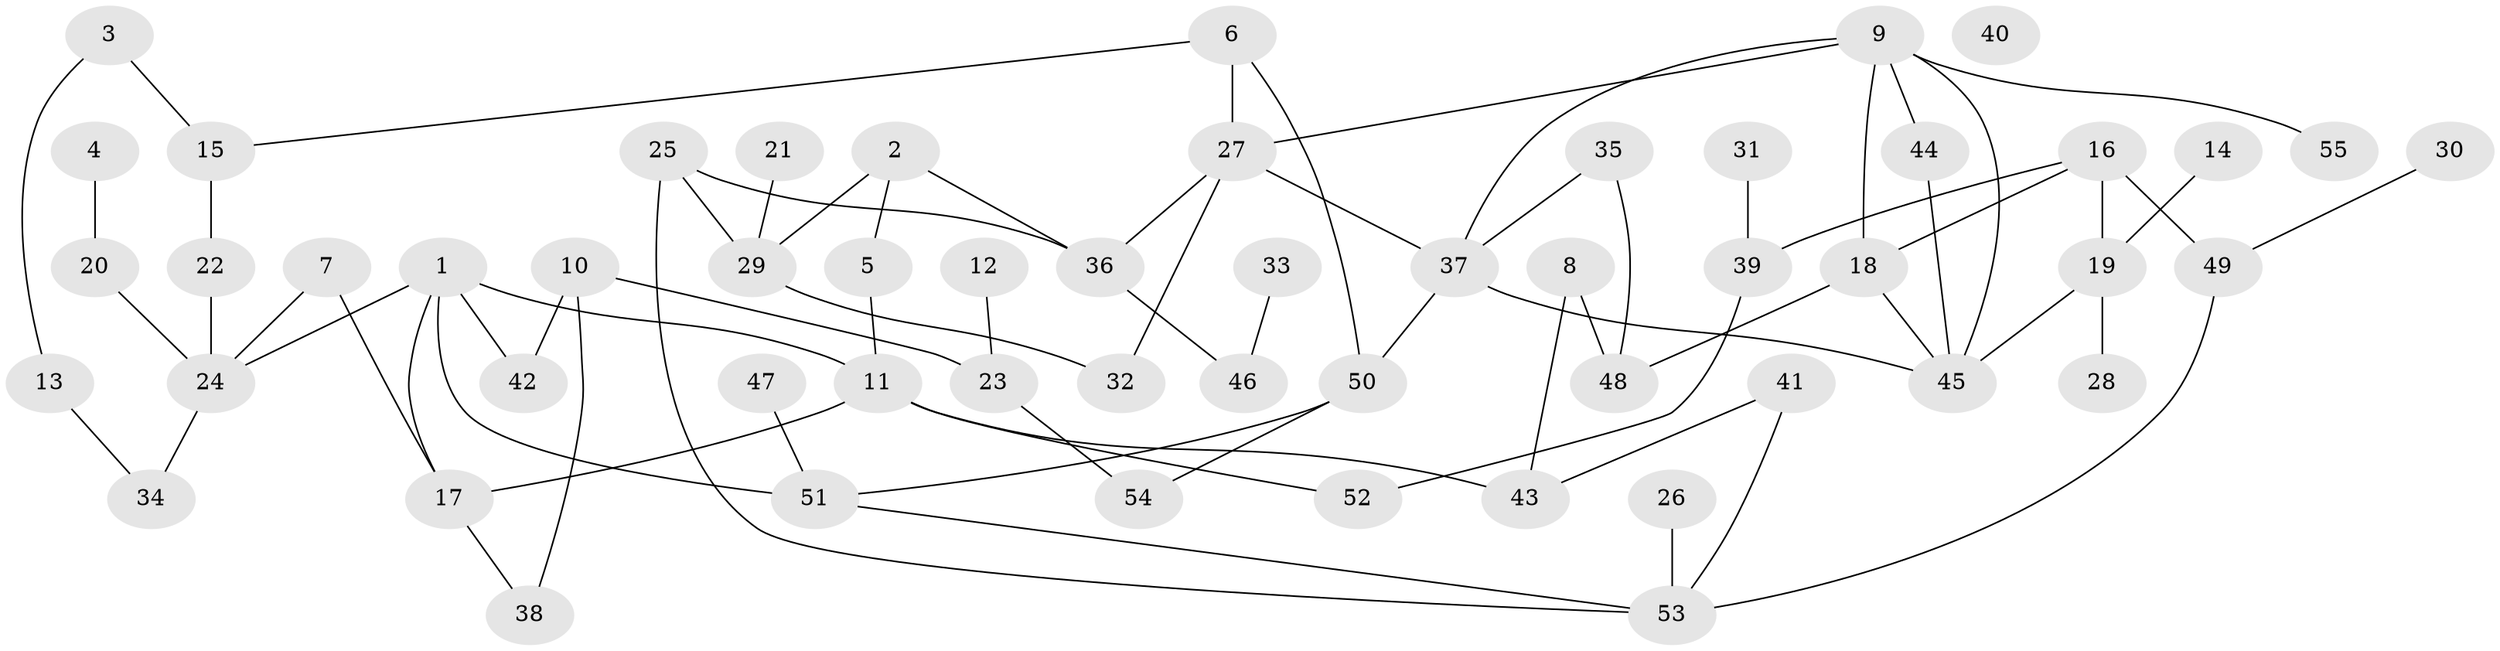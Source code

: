 // Generated by graph-tools (version 1.1) at 2025/33/03/09/25 02:33:53]
// undirected, 55 vertices, 74 edges
graph export_dot {
graph [start="1"]
  node [color=gray90,style=filled];
  1;
  2;
  3;
  4;
  5;
  6;
  7;
  8;
  9;
  10;
  11;
  12;
  13;
  14;
  15;
  16;
  17;
  18;
  19;
  20;
  21;
  22;
  23;
  24;
  25;
  26;
  27;
  28;
  29;
  30;
  31;
  32;
  33;
  34;
  35;
  36;
  37;
  38;
  39;
  40;
  41;
  42;
  43;
  44;
  45;
  46;
  47;
  48;
  49;
  50;
  51;
  52;
  53;
  54;
  55;
  1 -- 11;
  1 -- 17;
  1 -- 24;
  1 -- 42;
  1 -- 51;
  2 -- 5;
  2 -- 29;
  2 -- 36;
  3 -- 13;
  3 -- 15;
  4 -- 20;
  5 -- 11;
  6 -- 15;
  6 -- 27;
  6 -- 50;
  7 -- 17;
  7 -- 24;
  8 -- 43;
  8 -- 48;
  9 -- 18;
  9 -- 27;
  9 -- 37;
  9 -- 44;
  9 -- 45;
  9 -- 55;
  10 -- 23;
  10 -- 38;
  10 -- 42;
  11 -- 17;
  11 -- 43;
  11 -- 52;
  12 -- 23;
  13 -- 34;
  14 -- 19;
  15 -- 22;
  16 -- 18;
  16 -- 19;
  16 -- 39;
  16 -- 49;
  17 -- 38;
  18 -- 45;
  18 -- 48;
  19 -- 28;
  19 -- 45;
  20 -- 24;
  21 -- 29;
  22 -- 24;
  23 -- 54;
  24 -- 34;
  25 -- 29;
  25 -- 36;
  25 -- 53;
  26 -- 53;
  27 -- 32;
  27 -- 36;
  27 -- 37;
  29 -- 32;
  30 -- 49;
  31 -- 39;
  33 -- 46;
  35 -- 37;
  35 -- 48;
  36 -- 46;
  37 -- 45;
  37 -- 50;
  39 -- 52;
  41 -- 43;
  41 -- 53;
  44 -- 45;
  47 -- 51;
  49 -- 53;
  50 -- 51;
  50 -- 54;
  51 -- 53;
}
